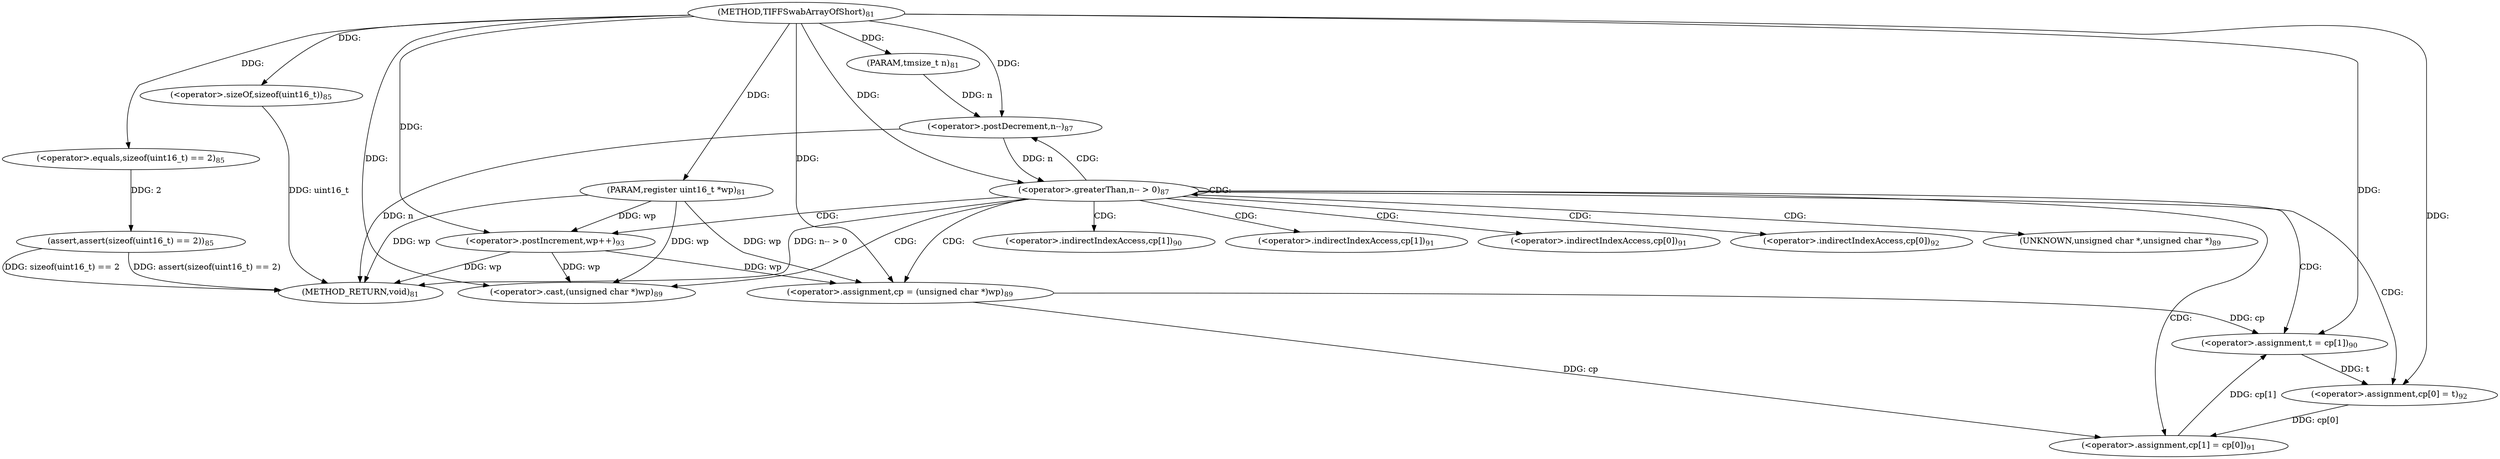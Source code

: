 digraph "TIFFSwabArrayOfShort" {  
"34448" [label = <(METHOD,TIFFSwabArrayOfShort)<SUB>81</SUB>> ]
"34489" [label = <(METHOD_RETURN,void)<SUB>81</SUB>> ]
"34449" [label = <(PARAM,register uint16_t *wp)<SUB>81</SUB>> ]
"34450" [label = <(PARAM,tmsize_t n)<SUB>81</SUB>> ]
"34454" [label = <(assert,assert(sizeof(uint16_t) == 2))<SUB>85</SUB>> ]
"34460" [label = <(&lt;operator&gt;.greaterThan,n-- &gt; 0)<SUB>87</SUB>> ]
"34455" [label = <(&lt;operator&gt;.equals,sizeof(uint16_t) == 2)<SUB>85</SUB>> ]
"34465" [label = <(&lt;operator&gt;.assignment,cp = (unsigned char *)wp)<SUB>89</SUB>> ]
"34470" [label = <(&lt;operator&gt;.assignment,t = cp[1])<SUB>90</SUB>> ]
"34475" [label = <(&lt;operator&gt;.assignment,cp[1] = cp[0])<SUB>91</SUB>> ]
"34482" [label = <(&lt;operator&gt;.assignment,cp[0] = t)<SUB>92</SUB>> ]
"34487" [label = <(&lt;operator&gt;.postIncrement,wp++)<SUB>93</SUB>> ]
"34456" [label = <(&lt;operator&gt;.sizeOf,sizeof(uint16_t))<SUB>85</SUB>> ]
"34461" [label = <(&lt;operator&gt;.postDecrement,n--)<SUB>87</SUB>> ]
"34467" [label = <(&lt;operator&gt;.cast,(unsigned char *)wp)<SUB>89</SUB>> ]
"34472" [label = <(&lt;operator&gt;.indirectIndexAccess,cp[1])<SUB>90</SUB>> ]
"34476" [label = <(&lt;operator&gt;.indirectIndexAccess,cp[1])<SUB>91</SUB>> ]
"34479" [label = <(&lt;operator&gt;.indirectIndexAccess,cp[0])<SUB>91</SUB>> ]
"34483" [label = <(&lt;operator&gt;.indirectIndexAccess,cp[0])<SUB>92</SUB>> ]
"34468" [label = <(UNKNOWN,unsigned char *,unsigned char *)<SUB>89</SUB>> ]
  "34449" -> "34489"  [ label = "DDG: wp"] 
  "34454" -> "34489"  [ label = "DDG: sizeof(uint16_t) == 2"] 
  "34454" -> "34489"  [ label = "DDG: assert(sizeof(uint16_t) == 2)"] 
  "34461" -> "34489"  [ label = "DDG: n"] 
  "34460" -> "34489"  [ label = "DDG: n-- &gt; 0"] 
  "34487" -> "34489"  [ label = "DDG: wp"] 
  "34456" -> "34489"  [ label = "DDG: uint16_t"] 
  "34448" -> "34449"  [ label = "DDG: "] 
  "34448" -> "34450"  [ label = "DDG: "] 
  "34455" -> "34454"  [ label = "DDG: 2"] 
  "34448" -> "34455"  [ label = "DDG: "] 
  "34461" -> "34460"  [ label = "DDG: n"] 
  "34448" -> "34460"  [ label = "DDG: "] 
  "34487" -> "34465"  [ label = "DDG: wp"] 
  "34449" -> "34465"  [ label = "DDG: wp"] 
  "34448" -> "34465"  [ label = "DDG: "] 
  "34465" -> "34470"  [ label = "DDG: cp"] 
  "34475" -> "34470"  [ label = "DDG: cp[1]"] 
  "34465" -> "34475"  [ label = "DDG: cp"] 
  "34482" -> "34475"  [ label = "DDG: cp[0]"] 
  "34470" -> "34482"  [ label = "DDG: t"] 
  "34448" -> "34482"  [ label = "DDG: "] 
  "34448" -> "34456"  [ label = "DDG: "] 
  "34450" -> "34461"  [ label = "DDG: n"] 
  "34448" -> "34461"  [ label = "DDG: "] 
  "34448" -> "34470"  [ label = "DDG: "] 
  "34448" -> "34487"  [ label = "DDG: "] 
  "34449" -> "34487"  [ label = "DDG: wp"] 
  "34487" -> "34467"  [ label = "DDG: wp"] 
  "34449" -> "34467"  [ label = "DDG: wp"] 
  "34448" -> "34467"  [ label = "DDG: "] 
  "34460" -> "34475"  [ label = "CDG: "] 
  "34460" -> "34468"  [ label = "CDG: "] 
  "34460" -> "34483"  [ label = "CDG: "] 
  "34460" -> "34479"  [ label = "CDG: "] 
  "34460" -> "34476"  [ label = "CDG: "] 
  "34460" -> "34472"  [ label = "CDG: "] 
  "34460" -> "34487"  [ label = "CDG: "] 
  "34460" -> "34465"  [ label = "CDG: "] 
  "34460" -> "34460"  [ label = "CDG: "] 
  "34460" -> "34467"  [ label = "CDG: "] 
  "34460" -> "34470"  [ label = "CDG: "] 
  "34460" -> "34482"  [ label = "CDG: "] 
  "34460" -> "34461"  [ label = "CDG: "] 
}
